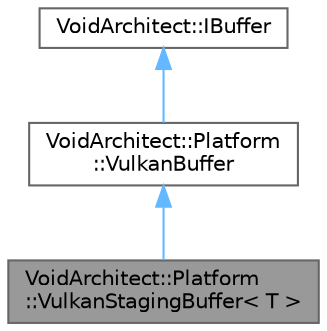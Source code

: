 digraph "VoidArchitect::Platform::VulkanStagingBuffer&lt; T &gt;"
{
 // LATEX_PDF_SIZE
  bgcolor="transparent";
  edge [fontname=Helvetica,fontsize=10,labelfontname=Helvetica,labelfontsize=10];
  node [fontname=Helvetica,fontsize=10,shape=box,height=0.2,width=0.4];
  Node1 [id="Node000001",label="VoidArchitect::Platform\l::VulkanStagingBuffer\< T \>",height=0.2,width=0.4,color="gray40", fillcolor="grey60", style="filled", fontcolor="black",tooltip=" "];
  Node2 -> Node1 [id="edge3_Node000001_Node000002",dir="back",color="steelblue1",style="solid",tooltip=" "];
  Node2 [id="Node000002",label="VoidArchitect::Platform\l::VulkanBuffer",height=0.2,width=0.4,color="gray40", fillcolor="white", style="filled",URL="$class_void_architect_1_1_platform_1_1_vulkan_buffer.html",tooltip=" "];
  Node3 -> Node2 [id="edge4_Node000002_Node000003",dir="back",color="steelblue1",style="solid",tooltip=" "];
  Node3 [id="Node000003",label="VoidArchitect::IBuffer",height=0.2,width=0.4,color="gray40", fillcolor="white", style="filled",URL="$class_void_architect_1_1_i_buffer.html",tooltip=" "];
}
